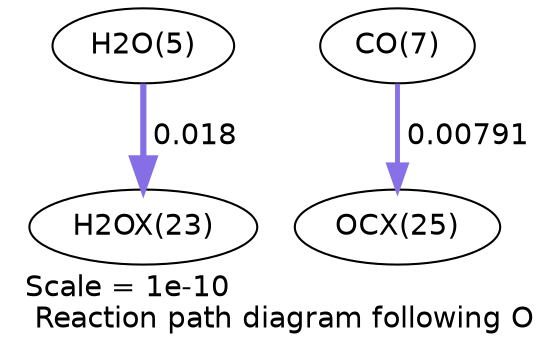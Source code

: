 digraph reaction_paths {
center=1;
s7 -> s60[fontname="Helvetica", penwidth=2.97, arrowsize=1.48, color="0.7, 0.518, 0.9"
, label=" 0.018"];
s9 -> s62[fontname="Helvetica", penwidth=2.35, arrowsize=1.17, color="0.7, 0.508, 0.9"
, label=" 0.00791"];
s7 [ fontname="Helvetica", label="H2O(5)"];
s9 [ fontname="Helvetica", label="CO(7)"];
s60 [ fontname="Helvetica", label="H2OX(23)"];
s62 [ fontname="Helvetica", label="OCX(25)"];
 label = "Scale = 1e-10\l Reaction path diagram following O";
 fontname = "Helvetica";
}
